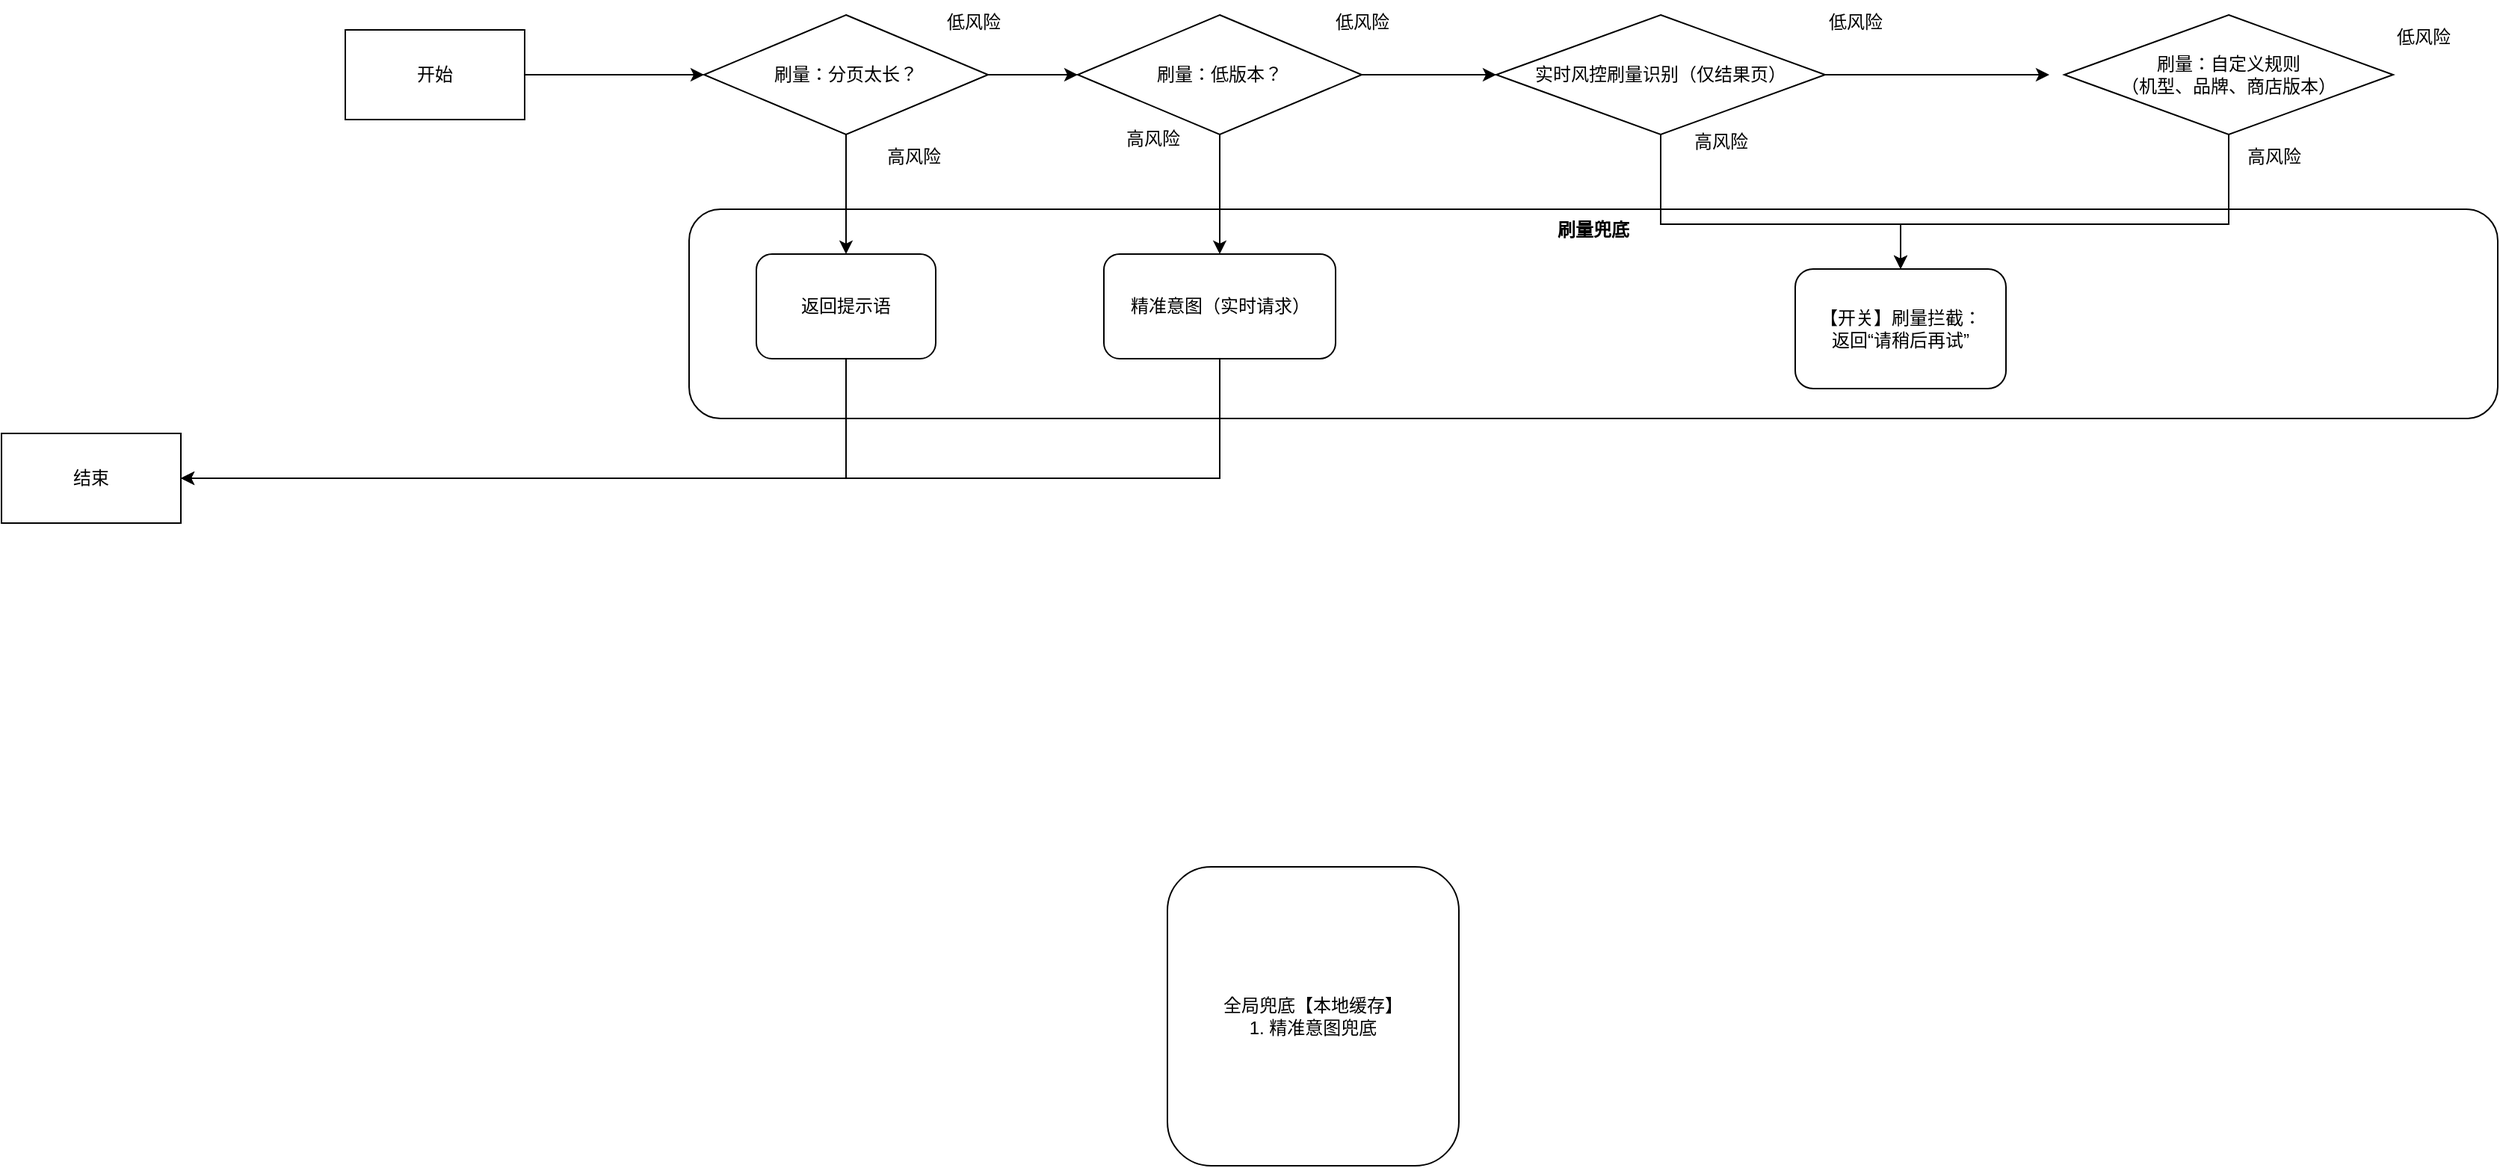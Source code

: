 <mxfile version="25.0.3">
  <diagram name="第 1 页" id="1Aa76YPSy4CPtxVOISLz">
    <mxGraphModel dx="2127" dy="1850" grid="1" gridSize="10" guides="1" tooltips="1" connect="1" arrows="1" fold="1" page="1" pageScale="1" pageWidth="827" pageHeight="1169" math="0" shadow="0">
      <root>
        <mxCell id="0" />
        <mxCell id="1" parent="0" />
        <mxCell id="kvgdyRZ8XNl1OnzRA7-r-5" value="全局兜底【本地缓存】&lt;br&gt;1. 精准意图兜底" style="rounded=1;whiteSpace=wrap;html=1;" parent="1" vertex="1">
          <mxGeometry x="350" y="560" width="195" height="200" as="geometry" />
        </mxCell>
        <mxCell id="kvgdyRZ8XNl1OnzRA7-r-6" value="&lt;b&gt;刷量兜底&lt;/b&gt;&lt;div&gt;&lt;br&gt;&lt;/div&gt;" style="rounded=1;whiteSpace=wrap;html=1;verticalAlign=top;" parent="1" vertex="1">
          <mxGeometry x="30" y="120" width="1210" height="140" as="geometry" />
        </mxCell>
        <mxCell id="kvgdyRZ8XNl1OnzRA7-r-18" value="" style="edgeStyle=orthogonalEdgeStyle;rounded=0;orthogonalLoop=1;jettySize=auto;html=1;" parent="1" source="kvgdyRZ8XNl1OnzRA7-r-12" edge="1">
          <mxGeometry relative="1" as="geometry">
            <mxPoint x="40" y="30" as="targetPoint" />
          </mxGeometry>
        </mxCell>
        <mxCell id="kvgdyRZ8XNl1OnzRA7-r-12" value="开始" style="rounded=0;whiteSpace=wrap;html=1;" parent="1" vertex="1">
          <mxGeometry x="-200" width="120" height="60" as="geometry" />
        </mxCell>
        <mxCell id="kvgdyRZ8XNl1OnzRA7-r-33" style="edgeStyle=orthogonalEdgeStyle;rounded=0;orthogonalLoop=1;jettySize=auto;html=1;entryX=0;entryY=0.5;entryDx=0;entryDy=0;" parent="1" source="kvgdyRZ8XNl1OnzRA7-r-25" target="kvgdyRZ8XNl1OnzRA7-r-31" edge="1">
          <mxGeometry relative="1" as="geometry" />
        </mxCell>
        <mxCell id="kvgdyRZ8XNl1OnzRA7-r-49" style="edgeStyle=orthogonalEdgeStyle;rounded=0;orthogonalLoop=1;jettySize=auto;html=1;entryX=0.5;entryY=0;entryDx=0;entryDy=0;" parent="1" source="kvgdyRZ8XNl1OnzRA7-r-25" target="kvgdyRZ8XNl1OnzRA7-r-45" edge="1">
          <mxGeometry relative="1" as="geometry" />
        </mxCell>
        <mxCell id="kvgdyRZ8XNl1OnzRA7-r-25" value="刷量：低版本？" style="rhombus;whiteSpace=wrap;html=1;" parent="1" vertex="1">
          <mxGeometry x="290" y="-10" width="190" height="80" as="geometry" />
        </mxCell>
        <mxCell id="kvgdyRZ8XNl1OnzRA7-r-28" value="高风险" style="text;html=1;align=center;verticalAlign=middle;resizable=0;points=[];autosize=1;strokeColor=none;fillColor=none;" parent="1" vertex="1">
          <mxGeometry x="310" y="58" width="60" height="30" as="geometry" />
        </mxCell>
        <mxCell id="kvgdyRZ8XNl1OnzRA7-r-39" style="edgeStyle=orthogonalEdgeStyle;rounded=0;orthogonalLoop=1;jettySize=auto;html=1;" parent="1" source="kvgdyRZ8XNl1OnzRA7-r-31" edge="1">
          <mxGeometry relative="1" as="geometry">
            <mxPoint x="940" y="30.0" as="targetPoint" />
          </mxGeometry>
        </mxCell>
        <mxCell id="K1Wzr4Rf5TzKCfg1iNbo-7" style="edgeStyle=orthogonalEdgeStyle;rounded=0;orthogonalLoop=1;jettySize=auto;html=1;entryX=0.5;entryY=0;entryDx=0;entryDy=0;" edge="1" parent="1" source="kvgdyRZ8XNl1OnzRA7-r-31" target="kvgdyRZ8XNl1OnzRA7-r-46">
          <mxGeometry relative="1" as="geometry">
            <Array as="points">
              <mxPoint x="680" y="130" />
              <mxPoint x="841" y="130" />
            </Array>
          </mxGeometry>
        </mxCell>
        <mxCell id="kvgdyRZ8XNl1OnzRA7-r-31" value="实时风控刷量识别（仅结果页）" style="rhombus;whiteSpace=wrap;html=1;" parent="1" vertex="1">
          <mxGeometry x="570" y="-10" width="220" height="80" as="geometry" />
        </mxCell>
        <mxCell id="kvgdyRZ8XNl1OnzRA7-r-37" value="低风险" style="text;html=1;align=center;verticalAlign=middle;resizable=0;points=[];autosize=1;strokeColor=none;fillColor=none;" parent="1" vertex="1">
          <mxGeometry x="450" y="-20" width="60" height="30" as="geometry" />
        </mxCell>
        <mxCell id="kvgdyRZ8XNl1OnzRA7-r-38" value="高风险" style="text;html=1;align=center;verticalAlign=middle;resizable=0;points=[];autosize=1;strokeColor=none;fillColor=none;" parent="1" vertex="1">
          <mxGeometry x="1060" y="70" width="60" height="30" as="geometry" />
        </mxCell>
        <mxCell id="kvgdyRZ8XNl1OnzRA7-r-41" value="低风险" style="text;html=1;align=center;verticalAlign=middle;resizable=0;points=[];autosize=1;strokeColor=none;fillColor=none;" parent="1" vertex="1">
          <mxGeometry x="780" y="-20" width="60" height="30" as="geometry" />
        </mxCell>
        <mxCell id="K1Wzr4Rf5TzKCfg1iNbo-11" style="edgeStyle=orthogonalEdgeStyle;rounded=0;orthogonalLoop=1;jettySize=auto;html=1;entryX=1;entryY=0.5;entryDx=0;entryDy=0;" edge="1" parent="1" source="kvgdyRZ8XNl1OnzRA7-r-45" target="kvgdyRZ8XNl1OnzRA7-r-51">
          <mxGeometry relative="1" as="geometry">
            <Array as="points">
              <mxPoint x="385" y="300" />
            </Array>
          </mxGeometry>
        </mxCell>
        <mxCell id="kvgdyRZ8XNl1OnzRA7-r-45" value="精准意图（实时请求）" style="rounded=1;whiteSpace=wrap;html=1;" parent="1" vertex="1">
          <mxGeometry x="307.5" y="150" width="155" height="70" as="geometry" />
        </mxCell>
        <mxCell id="kvgdyRZ8XNl1OnzRA7-r-46" value="【开关】刷量拦截：&lt;br&gt;返回“请稍后再试”" style="rounded=1;whiteSpace=wrap;html=1;" parent="1" vertex="1">
          <mxGeometry x="770" y="160" width="141" height="80" as="geometry" />
        </mxCell>
        <mxCell id="kvgdyRZ8XNl1OnzRA7-r-51" value="结束" style="rounded=0;whiteSpace=wrap;html=1;" parent="1" vertex="1">
          <mxGeometry x="-430" y="270" width="120" height="60" as="geometry" />
        </mxCell>
        <mxCell id="K1Wzr4Rf5TzKCfg1iNbo-8" style="edgeStyle=orthogonalEdgeStyle;rounded=0;orthogonalLoop=1;jettySize=auto;html=1;entryX=0.5;entryY=0;entryDx=0;entryDy=0;" edge="1" parent="1" source="K1Wzr4Rf5TzKCfg1iNbo-1" target="kvgdyRZ8XNl1OnzRA7-r-46">
          <mxGeometry relative="1" as="geometry">
            <Array as="points">
              <mxPoint x="1060" y="130" />
              <mxPoint x="841" y="130" />
            </Array>
          </mxGeometry>
        </mxCell>
        <mxCell id="K1Wzr4Rf5TzKCfg1iNbo-1" value="刷量：自定义规则&lt;br&gt;（机型、品牌、商店版本）" style="rhombus;whiteSpace=wrap;html=1;" vertex="1" parent="1">
          <mxGeometry x="950" y="-10" width="220" height="80" as="geometry" />
        </mxCell>
        <mxCell id="K1Wzr4Rf5TzKCfg1iNbo-4" style="edgeStyle=orthogonalEdgeStyle;rounded=0;orthogonalLoop=1;jettySize=auto;html=1;entryX=0;entryY=0.5;entryDx=0;entryDy=0;" edge="1" parent="1" source="K1Wzr4Rf5TzKCfg1iNbo-3" target="kvgdyRZ8XNl1OnzRA7-r-25">
          <mxGeometry relative="1" as="geometry" />
        </mxCell>
        <mxCell id="K1Wzr4Rf5TzKCfg1iNbo-16" style="edgeStyle=orthogonalEdgeStyle;rounded=0;orthogonalLoop=1;jettySize=auto;html=1;entryX=0.5;entryY=0;entryDx=0;entryDy=0;" edge="1" parent="1" source="K1Wzr4Rf5TzKCfg1iNbo-3" target="K1Wzr4Rf5TzKCfg1iNbo-6">
          <mxGeometry relative="1" as="geometry" />
        </mxCell>
        <mxCell id="K1Wzr4Rf5TzKCfg1iNbo-3" value="刷量：分页太长？" style="rhombus;whiteSpace=wrap;html=1;" vertex="1" parent="1">
          <mxGeometry x="40" y="-10" width="190" height="80" as="geometry" />
        </mxCell>
        <mxCell id="K1Wzr4Rf5TzKCfg1iNbo-10" style="edgeStyle=orthogonalEdgeStyle;rounded=0;orthogonalLoop=1;jettySize=auto;html=1;entryX=1;entryY=0.5;entryDx=0;entryDy=0;" edge="1" parent="1" source="K1Wzr4Rf5TzKCfg1iNbo-6" target="kvgdyRZ8XNl1OnzRA7-r-51">
          <mxGeometry relative="1" as="geometry">
            <Array as="points">
              <mxPoint x="135" y="300" />
            </Array>
          </mxGeometry>
        </mxCell>
        <mxCell id="K1Wzr4Rf5TzKCfg1iNbo-6" value="返回提示语" style="rounded=1;whiteSpace=wrap;html=1;" vertex="1" parent="1">
          <mxGeometry x="75" y="150" width="120" height="70" as="geometry" />
        </mxCell>
        <mxCell id="K1Wzr4Rf5TzKCfg1iNbo-9" value="低风险" style="text;html=1;align=center;verticalAlign=middle;resizable=0;points=[];autosize=1;strokeColor=none;fillColor=none;" vertex="1" parent="1">
          <mxGeometry x="1160" y="-10" width="60" height="30" as="geometry" />
        </mxCell>
        <mxCell id="K1Wzr4Rf5TzKCfg1iNbo-14" value="低风险" style="text;html=1;align=center;verticalAlign=middle;resizable=0;points=[];autosize=1;strokeColor=none;fillColor=none;" vertex="1" parent="1">
          <mxGeometry x="190" y="-20" width="60" height="30" as="geometry" />
        </mxCell>
        <mxCell id="K1Wzr4Rf5TzKCfg1iNbo-17" value="高风险" style="text;html=1;align=center;verticalAlign=middle;resizable=0;points=[];autosize=1;strokeColor=none;fillColor=none;" vertex="1" parent="1">
          <mxGeometry x="150" y="70" width="60" height="30" as="geometry" />
        </mxCell>
        <mxCell id="K1Wzr4Rf5TzKCfg1iNbo-18" value="高风险" style="text;html=1;align=center;verticalAlign=middle;resizable=0;points=[];autosize=1;strokeColor=none;fillColor=none;" vertex="1" parent="1">
          <mxGeometry x="690" y="60" width="60" height="30" as="geometry" />
        </mxCell>
      </root>
    </mxGraphModel>
  </diagram>
</mxfile>
